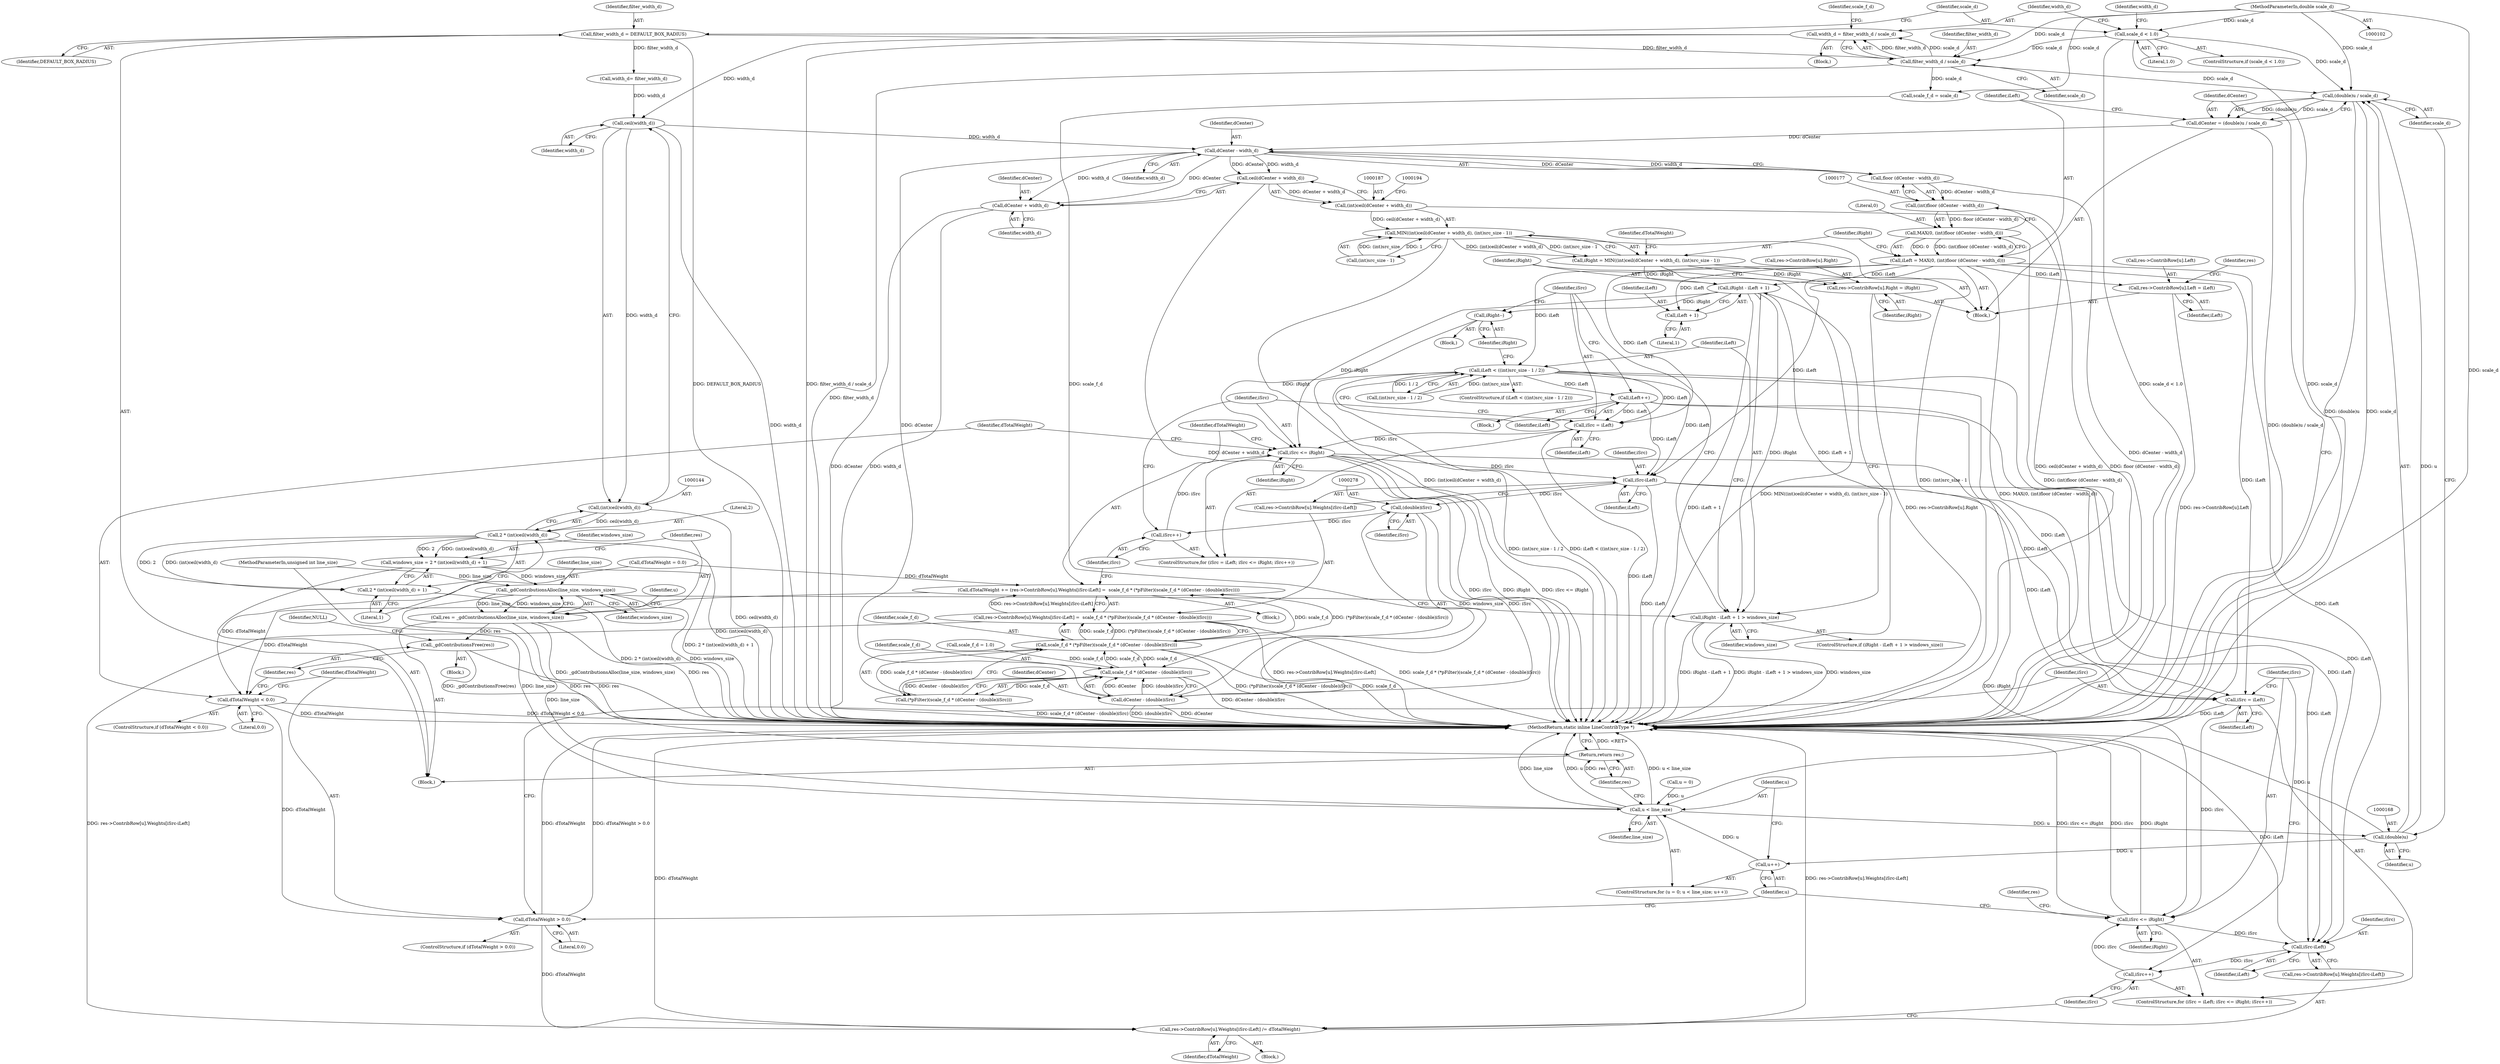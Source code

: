 digraph "1_libgd_7a1aac3343af85b4af4df5f8844946eaa27394ab?w=1@integer" {
"1000125" [label="(Call,width_d = filter_width_d / scale_d)"];
"1000127" [label="(Call,filter_width_d / scale_d)"];
"1000114" [label="(Call,filter_width_d = DEFAULT_BOX_RADIUS)"];
"1000121" [label="(Call,scale_d < 1.0)"];
"1000105" [label="(MethodParameterIn,double scale_d)"];
"1000145" [label="(Call,ceil(width_d))"];
"1000143" [label="(Call,(int)ceil(width_d))"];
"1000141" [label="(Call,2 * (int)ceil(width_d))"];
"1000138" [label="(Call,windows_size = 2 * (int)ceil(width_d) + 1)"];
"1000150" [label="(Call,_gdContributionsAlloc(line_size, windows_size))"];
"1000148" [label="(Call,res = _gdContributionsAlloc(line_size, windows_size))"];
"1000285" [label="(Call,_gdContributionsFree(res))"];
"1000317" [label="(Return,return res;)"];
"1000157" [label="(Call,u < line_size)"];
"1000167" [label="(Call,(double)u)"];
"1000160" [label="(Call,u++)"];
"1000166" [label="(Call,(double)u / scale_d)"];
"1000164" [label="(Call,dCenter = (double)u / scale_d)"];
"1000179" [label="(Call,dCenter - width_d)"];
"1000178" [label="(Call,floor (dCenter - width_d))"];
"1000176" [label="(Call,(int)floor (dCenter - width_d))"];
"1000174" [label="(Call,MAX(0, (int)floor (dCenter - width_d)))"];
"1000172" [label="(Call,iLeft = MAX(0, (int)floor (dCenter - width_d)))"];
"1000202" [label="(Call,res->ContribRow[u].Left = iLeft)"];
"1000222" [label="(Call,iRight - iLeft + 1)"];
"1000221" [label="(Call,iRight - iLeft + 1 > windows_size)"];
"1000244" [label="(Call,iRight--)"];
"1000250" [label="(Call,iSrc <= iRight)"];
"1000267" [label="(Call,iSrc-iLeft)"];
"1000277" [label="(Call,(double)iSrc)"];
"1000253" [label="(Call,iSrc++)"];
"1000275" [label="(Call,dCenter - (double)iSrc)"];
"1000273" [label="(Call,scale_f_d * (dCenter - (double)iSrc))"];
"1000270" [label="(Call,scale_f_d * (*pFilter)(scale_f_d * (dCenter - (double)iSrc)))"];
"1000256" [label="(Call,dTotalWeight += (res->ContribRow[u].Weights[iSrc-iLeft] =  scale_f_d * (*pFilter)(scale_f_d * (dCenter - (double)iSrc))))"];
"1000281" [label="(Call,dTotalWeight < 0.0)"];
"1000290" [label="(Call,dTotalWeight > 0.0)"];
"1000304" [label="(Call,res->ContribRow[u].Weights[iSrc-iLeft] /= dTotalWeight)"];
"1000258" [label="(Call,res->ContribRow[u].Weights[iSrc-iLeft] =  scale_f_d * (*pFilter)(scale_f_d * (dCenter - (double)iSrc)))"];
"1000272" [label="(Call,(*pFilter)(scale_f_d * (dCenter - (double)iSrc)))"];
"1000295" [label="(Call,iSrc = iLeft)"];
"1000298" [label="(Call,iSrc <= iRight)"];
"1000313" [label="(Call,iSrc-iLeft)"];
"1000301" [label="(Call,iSrc++)"];
"1000224" [label="(Call,iLeft + 1)"];
"1000230" [label="(Call,iLeft < ((int)src_size - 1 / 2))"];
"1000240" [label="(Call,iLeft++)"];
"1000247" [label="(Call,iSrc = iLeft)"];
"1000188" [label="(Call,ceil(dCenter + width_d))"];
"1000186" [label="(Call,(int)ceil(dCenter + width_d))"];
"1000185" [label="(Call,MIN((int)ceil(dCenter + width_d), (int)src_size - 1))"];
"1000183" [label="(Call,iRight = MIN((int)ceil(dCenter + width_d), (int)src_size - 1))"];
"1000211" [label="(Call,res->ContribRow[u].Right = iRight)"];
"1000189" [label="(Call,dCenter + width_d)"];
"1000140" [label="(Call,2 * (int)ceil(width_d) + 1)"];
"1000249" [label="(Identifier,iLeft)"];
"1000189" [label="(Call,dCenter + width_d)"];
"1000274" [label="(Identifier,scale_f_d)"];
"1000199" [label="(Identifier,dTotalWeight)"];
"1000243" [label="(Block,)"];
"1000114" [label="(Call,filter_width_d = DEFAULT_BOX_RADIUS)"];
"1000288" [label="(Identifier,NULL)"];
"1000298" [label="(Call,iSrc <= iRight)"];
"1000120" [label="(ControlStructure,if (scale_d < 1.0))"];
"1000295" [label="(Call,iSrc = iLeft)"];
"1000286" [label="(Identifier,res)"];
"1000180" [label="(Identifier,dCenter)"];
"1000127" [label="(Call,filter_width_d / scale_d)"];
"1000230" [label="(Call,iLeft < ((int)src_size - 1 / 2))"];
"1000191" [label="(Identifier,width_d)"];
"1000304" [label="(Call,res->ContribRow[u].Weights[iSrc-iLeft] /= dTotalWeight)"];
"1000254" [label="(Identifier,iSrc)"];
"1000176" [label="(Call,(int)floor (dCenter - width_d))"];
"1000131" [label="(Identifier,scale_f_d)"];
"1000128" [label="(Identifier,filter_width_d)"];
"1000175" [label="(Literal,0)"];
"1000161" [label="(Identifier,u)"];
"1000158" [label="(Identifier,u)"];
"1000313" [label="(Call,iSrc-iLeft)"];
"1000271" [label="(Identifier,scale_f_d)"];
"1000139" [label="(Identifier,windows_size)"];
"1000122" [label="(Identifier,scale_d)"];
"1000103" [label="(MethodParameterIn,unsigned int line_size)"];
"1000154" [label="(Call,u = 0)"];
"1000162" [label="(Block,)"];
"1000309" [label="(Identifier,res)"];
"1000314" [label="(Identifier,iSrc)"];
"1000153" [label="(ControlStructure,for (u = 0; u < line_size; u++))"];
"1000188" [label="(Call,ceil(dCenter + width_d))"];
"1000290" [label="(Call,dTotalWeight > 0.0)"];
"1000285" [label="(Call,_gdContributionsFree(res))"];
"1000116" [label="(Identifier,DEFAULT_BOX_RADIUS)"];
"1000226" [label="(Literal,1)"];
"1000277" [label="(Call,(double)iSrc)"];
"1000125" [label="(Call,width_d = filter_width_d / scale_d)"];
"1000302" [label="(Identifier,iSrc)"];
"1000179" [label="(Call,dCenter - width_d)"];
"1000232" [label="(Call,(int)src_size - 1 / 2)"];
"1000136" [label="(Identifier,width_d)"];
"1000297" [label="(Identifier,iLeft)"];
"1000275" [label="(Call,dCenter - (double)iSrc)"];
"1000212" [label="(Call,res->ContribRow[u].Right)"];
"1000174" [label="(Call,MAX(0, (int)floor (dCenter - width_d)))"];
"1000253" [label="(Call,iSrc++)"];
"1000256" [label="(Call,dTotalWeight += (res->ContribRow[u].Weights[iSrc-iLeft] =  scale_f_d * (*pFilter)(scale_f_d * (dCenter - (double)iSrc))))"];
"1000178" [label="(Call,floor (dCenter - width_d))"];
"1000319" [label="(MethodReturn,static inline LineContribType *)"];
"1000255" [label="(Block,)"];
"1000173" [label="(Identifier,iLeft)"];
"1000147" [label="(Literal,1)"];
"1000150" [label="(Call,_gdContributionsAlloc(line_size, windows_size))"];
"1000227" [label="(Identifier,windows_size)"];
"1000159" [label="(Identifier,line_size)"];
"1000165" [label="(Identifier,dCenter)"];
"1000246" [label="(ControlStructure,for (iSrc = iLeft; iSrc <= iRight; iSrc++))"];
"1000224" [label="(Call,iLeft + 1)"];
"1000172" [label="(Call,iLeft = MAX(0, (int)floor (dCenter - width_d)))"];
"1000222" [label="(Call,iRight - iLeft + 1)"];
"1000231" [label="(Identifier,iLeft)"];
"1000259" [label="(Call,res->ContribRow[u].Weights[iSrc-iLeft])"];
"1000280" [label="(ControlStructure,if (dTotalWeight < 0.0))"];
"1000169" [label="(Identifier,u)"];
"1000164" [label="(Call,dCenter = (double)u / scale_d)"];
"1000143" [label="(Call,(int)ceil(width_d))"];
"1000160" [label="(Call,u++)"];
"1000126" [label="(Identifier,width_d)"];
"1000105" [label="(MethodParameterIn,double scale_d)"];
"1000140" [label="(Call,2 * (int)ceil(width_d) + 1)"];
"1000292" [label="(Literal,0.0)"];
"1000268" [label="(Identifier,iSrc)"];
"1000130" [label="(Call,scale_f_d = scale_d)"];
"1000184" [label="(Identifier,iRight)"];
"1000142" [label="(Literal,2)"];
"1000279" [label="(Identifier,iSrc)"];
"1000244" [label="(Call,iRight--)"];
"1000151" [label="(Identifier,line_size)"];
"1000221" [label="(Call,iRight - iLeft + 1 > windows_size)"];
"1000299" [label="(Identifier,iSrc)"];
"1000315" [label="(Identifier,iLeft)"];
"1000115" [label="(Identifier,filter_width_d)"];
"1000110" [label="(Call,scale_f_d = 1.0)"];
"1000166" [label="(Call,(double)u / scale_d)"];
"1000270" [label="(Call,scale_f_d * (*pFilter)(scale_f_d * (dCenter - (double)iSrc)))"];
"1000240" [label="(Call,iLeft++)"];
"1000141" [label="(Call,2 * (int)ceil(width_d))"];
"1000276" [label="(Identifier,dCenter)"];
"1000300" [label="(Identifier,iRight)"];
"1000129" [label="(Identifier,scale_d)"];
"1000190" [label="(Identifier,dCenter)"];
"1000186" [label="(Call,(int)ceil(dCenter + width_d))"];
"1000257" [label="(Identifier,dTotalWeight)"];
"1000211" [label="(Call,res->ContribRow[u].Right = iRight)"];
"1000272" [label="(Call,(*pFilter)(scale_f_d * (dCenter - (double)iSrc)))"];
"1000241" [label="(Identifier,iLeft)"];
"1000294" [label="(ControlStructure,for (iSrc = iLeft; iSrc <= iRight; iSrc++))"];
"1000198" [label="(Call,dTotalWeight = 0.0)"];
"1000239" [label="(Block,)"];
"1000192" [label="(Call,(int)src_size - 1)"];
"1000183" [label="(Call,iRight = MIN((int)ceil(dCenter + width_d), (int)src_size - 1))"];
"1000210" [label="(Identifier,iLeft)"];
"1000317" [label="(Return,return res;)"];
"1000107" [label="(Block,)"];
"1000185" [label="(Call,MIN((int)ceil(dCenter + width_d), (int)src_size - 1))"];
"1000203" [label="(Call,res->ContribRow[u].Left)"];
"1000252" [label="(Identifier,iRight)"];
"1000296" [label="(Identifier,iSrc)"];
"1000316" [label="(Identifier,dTotalWeight)"];
"1000155" [label="(Identifier,u)"];
"1000202" [label="(Call,res->ContribRow[u].Left = iLeft)"];
"1000248" [label="(Identifier,iSrc)"];
"1000146" [label="(Identifier,width_d)"];
"1000305" [label="(Call,res->ContribRow[u].Weights[iSrc-iLeft])"];
"1000247" [label="(Call,iSrc = iLeft)"];
"1000283" [label="(Literal,0.0)"];
"1000138" [label="(Call,windows_size = 2 * (int)ceil(width_d) + 1)"];
"1000220" [label="(ControlStructure,if (iRight - iLeft + 1 > windows_size))"];
"1000219" [label="(Identifier,iRight)"];
"1000145" [label="(Call,ceil(width_d))"];
"1000170" [label="(Identifier,scale_d)"];
"1000267" [label="(Call,iSrc-iLeft)"];
"1000291" [label="(Identifier,dTotalWeight)"];
"1000223" [label="(Identifier,iRight)"];
"1000303" [label="(Block,)"];
"1000157" [label="(Call,u < line_size)"];
"1000167" [label="(Call,(double)u)"];
"1000251" [label="(Identifier,iSrc)"];
"1000225" [label="(Identifier,iLeft)"];
"1000124" [label="(Block,)"];
"1000284" [label="(Block,)"];
"1000258" [label="(Call,res->ContribRow[u].Weights[iSrc-iLeft] =  scale_f_d * (*pFilter)(scale_f_d * (dCenter - (double)iSrc)))"];
"1000135" [label="(Call,width_d= filter_width_d)"];
"1000123" [label="(Literal,1.0)"];
"1000152" [label="(Identifier,windows_size)"];
"1000318" [label="(Identifier,res)"];
"1000281" [label="(Call,dTotalWeight < 0.0)"];
"1000301" [label="(Call,iSrc++)"];
"1000269" [label="(Identifier,iLeft)"];
"1000282" [label="(Identifier,dTotalWeight)"];
"1000149" [label="(Identifier,res)"];
"1000273" [label="(Call,scale_f_d * (dCenter - (double)iSrc))"];
"1000289" [label="(ControlStructure,if (dTotalWeight > 0.0))"];
"1000181" [label="(Identifier,width_d)"];
"1000245" [label="(Identifier,iRight)"];
"1000250" [label="(Call,iSrc <= iRight)"];
"1000148" [label="(Call,res = _gdContributionsAlloc(line_size, windows_size))"];
"1000215" [label="(Identifier,res)"];
"1000229" [label="(ControlStructure,if (iLeft < ((int)src_size - 1 / 2)))"];
"1000121" [label="(Call,scale_d < 1.0)"];
"1000125" -> "1000124"  [label="AST: "];
"1000125" -> "1000127"  [label="CFG: "];
"1000126" -> "1000125"  [label="AST: "];
"1000127" -> "1000125"  [label="AST: "];
"1000131" -> "1000125"  [label="CFG: "];
"1000125" -> "1000319"  [label="DDG: filter_width_d / scale_d"];
"1000127" -> "1000125"  [label="DDG: filter_width_d"];
"1000127" -> "1000125"  [label="DDG: scale_d"];
"1000125" -> "1000145"  [label="DDG: width_d"];
"1000127" -> "1000129"  [label="CFG: "];
"1000128" -> "1000127"  [label="AST: "];
"1000129" -> "1000127"  [label="AST: "];
"1000127" -> "1000319"  [label="DDG: filter_width_d"];
"1000114" -> "1000127"  [label="DDG: filter_width_d"];
"1000121" -> "1000127"  [label="DDG: scale_d"];
"1000105" -> "1000127"  [label="DDG: scale_d"];
"1000127" -> "1000130"  [label="DDG: scale_d"];
"1000127" -> "1000166"  [label="DDG: scale_d"];
"1000114" -> "1000107"  [label="AST: "];
"1000114" -> "1000116"  [label="CFG: "];
"1000115" -> "1000114"  [label="AST: "];
"1000116" -> "1000114"  [label="AST: "];
"1000122" -> "1000114"  [label="CFG: "];
"1000114" -> "1000319"  [label="DDG: DEFAULT_BOX_RADIUS"];
"1000114" -> "1000135"  [label="DDG: filter_width_d"];
"1000121" -> "1000120"  [label="AST: "];
"1000121" -> "1000123"  [label="CFG: "];
"1000122" -> "1000121"  [label="AST: "];
"1000123" -> "1000121"  [label="AST: "];
"1000126" -> "1000121"  [label="CFG: "];
"1000136" -> "1000121"  [label="CFG: "];
"1000121" -> "1000319"  [label="DDG: scale_d < 1.0"];
"1000121" -> "1000319"  [label="DDG: scale_d"];
"1000105" -> "1000121"  [label="DDG: scale_d"];
"1000121" -> "1000166"  [label="DDG: scale_d"];
"1000105" -> "1000102"  [label="AST: "];
"1000105" -> "1000319"  [label="DDG: scale_d"];
"1000105" -> "1000130"  [label="DDG: scale_d"];
"1000105" -> "1000166"  [label="DDG: scale_d"];
"1000145" -> "1000143"  [label="AST: "];
"1000145" -> "1000146"  [label="CFG: "];
"1000146" -> "1000145"  [label="AST: "];
"1000143" -> "1000145"  [label="CFG: "];
"1000145" -> "1000319"  [label="DDG: width_d"];
"1000145" -> "1000143"  [label="DDG: width_d"];
"1000135" -> "1000145"  [label="DDG: width_d"];
"1000145" -> "1000179"  [label="DDG: width_d"];
"1000143" -> "1000141"  [label="AST: "];
"1000144" -> "1000143"  [label="AST: "];
"1000141" -> "1000143"  [label="CFG: "];
"1000143" -> "1000319"  [label="DDG: ceil(width_d)"];
"1000143" -> "1000141"  [label="DDG: ceil(width_d)"];
"1000141" -> "1000140"  [label="AST: "];
"1000142" -> "1000141"  [label="AST: "];
"1000147" -> "1000141"  [label="CFG: "];
"1000141" -> "1000319"  [label="DDG: (int)ceil(width_d)"];
"1000141" -> "1000138"  [label="DDG: 2"];
"1000141" -> "1000138"  [label="DDG: (int)ceil(width_d)"];
"1000141" -> "1000140"  [label="DDG: 2"];
"1000141" -> "1000140"  [label="DDG: (int)ceil(width_d)"];
"1000138" -> "1000107"  [label="AST: "];
"1000138" -> "1000140"  [label="CFG: "];
"1000139" -> "1000138"  [label="AST: "];
"1000140" -> "1000138"  [label="AST: "];
"1000149" -> "1000138"  [label="CFG: "];
"1000138" -> "1000319"  [label="DDG: 2 * (int)ceil(width_d) + 1"];
"1000138" -> "1000150"  [label="DDG: windows_size"];
"1000150" -> "1000148"  [label="AST: "];
"1000150" -> "1000152"  [label="CFG: "];
"1000151" -> "1000150"  [label="AST: "];
"1000152" -> "1000150"  [label="AST: "];
"1000148" -> "1000150"  [label="CFG: "];
"1000150" -> "1000319"  [label="DDG: windows_size"];
"1000150" -> "1000148"  [label="DDG: line_size"];
"1000150" -> "1000148"  [label="DDG: windows_size"];
"1000103" -> "1000150"  [label="DDG: line_size"];
"1000150" -> "1000157"  [label="DDG: line_size"];
"1000150" -> "1000221"  [label="DDG: windows_size"];
"1000148" -> "1000107"  [label="AST: "];
"1000149" -> "1000148"  [label="AST: "];
"1000155" -> "1000148"  [label="CFG: "];
"1000148" -> "1000319"  [label="DDG: res"];
"1000148" -> "1000319"  [label="DDG: _gdContributionsAlloc(line_size, windows_size)"];
"1000148" -> "1000285"  [label="DDG: res"];
"1000148" -> "1000317"  [label="DDG: res"];
"1000285" -> "1000284"  [label="AST: "];
"1000285" -> "1000286"  [label="CFG: "];
"1000286" -> "1000285"  [label="AST: "];
"1000288" -> "1000285"  [label="CFG: "];
"1000285" -> "1000319"  [label="DDG: res"];
"1000285" -> "1000319"  [label="DDG: _gdContributionsFree(res)"];
"1000317" -> "1000107"  [label="AST: "];
"1000317" -> "1000318"  [label="CFG: "];
"1000318" -> "1000317"  [label="AST: "];
"1000319" -> "1000317"  [label="CFG: "];
"1000317" -> "1000319"  [label="DDG: <RET>"];
"1000318" -> "1000317"  [label="DDG: res"];
"1000157" -> "1000153"  [label="AST: "];
"1000157" -> "1000159"  [label="CFG: "];
"1000158" -> "1000157"  [label="AST: "];
"1000159" -> "1000157"  [label="AST: "];
"1000165" -> "1000157"  [label="CFG: "];
"1000318" -> "1000157"  [label="CFG: "];
"1000157" -> "1000319"  [label="DDG: u < line_size"];
"1000157" -> "1000319"  [label="DDG: line_size"];
"1000157" -> "1000319"  [label="DDG: u"];
"1000154" -> "1000157"  [label="DDG: u"];
"1000160" -> "1000157"  [label="DDG: u"];
"1000103" -> "1000157"  [label="DDG: line_size"];
"1000157" -> "1000167"  [label="DDG: u"];
"1000167" -> "1000166"  [label="AST: "];
"1000167" -> "1000169"  [label="CFG: "];
"1000168" -> "1000167"  [label="AST: "];
"1000169" -> "1000167"  [label="AST: "];
"1000170" -> "1000167"  [label="CFG: "];
"1000167" -> "1000319"  [label="DDG: u"];
"1000167" -> "1000160"  [label="DDG: u"];
"1000167" -> "1000166"  [label="DDG: u"];
"1000160" -> "1000153"  [label="AST: "];
"1000160" -> "1000161"  [label="CFG: "];
"1000161" -> "1000160"  [label="AST: "];
"1000158" -> "1000160"  [label="CFG: "];
"1000166" -> "1000164"  [label="AST: "];
"1000166" -> "1000170"  [label="CFG: "];
"1000170" -> "1000166"  [label="AST: "];
"1000164" -> "1000166"  [label="CFG: "];
"1000166" -> "1000319"  [label="DDG: (double)u"];
"1000166" -> "1000319"  [label="DDG: scale_d"];
"1000166" -> "1000164"  [label="DDG: (double)u"];
"1000166" -> "1000164"  [label="DDG: scale_d"];
"1000164" -> "1000162"  [label="AST: "];
"1000165" -> "1000164"  [label="AST: "];
"1000173" -> "1000164"  [label="CFG: "];
"1000164" -> "1000319"  [label="DDG: (double)u / scale_d"];
"1000164" -> "1000179"  [label="DDG: dCenter"];
"1000179" -> "1000178"  [label="AST: "];
"1000179" -> "1000181"  [label="CFG: "];
"1000180" -> "1000179"  [label="AST: "];
"1000181" -> "1000179"  [label="AST: "];
"1000178" -> "1000179"  [label="CFG: "];
"1000179" -> "1000178"  [label="DDG: dCenter"];
"1000179" -> "1000178"  [label="DDG: width_d"];
"1000179" -> "1000188"  [label="DDG: dCenter"];
"1000179" -> "1000188"  [label="DDG: width_d"];
"1000179" -> "1000189"  [label="DDG: dCenter"];
"1000179" -> "1000189"  [label="DDG: width_d"];
"1000179" -> "1000275"  [label="DDG: dCenter"];
"1000178" -> "1000176"  [label="AST: "];
"1000176" -> "1000178"  [label="CFG: "];
"1000178" -> "1000319"  [label="DDG: dCenter - width_d"];
"1000178" -> "1000176"  [label="DDG: dCenter - width_d"];
"1000176" -> "1000174"  [label="AST: "];
"1000177" -> "1000176"  [label="AST: "];
"1000174" -> "1000176"  [label="CFG: "];
"1000176" -> "1000319"  [label="DDG: floor (dCenter - width_d)"];
"1000176" -> "1000174"  [label="DDG: floor (dCenter - width_d)"];
"1000174" -> "1000172"  [label="AST: "];
"1000175" -> "1000174"  [label="AST: "];
"1000172" -> "1000174"  [label="CFG: "];
"1000174" -> "1000319"  [label="DDG: (int)floor (dCenter - width_d)"];
"1000174" -> "1000172"  [label="DDG: 0"];
"1000174" -> "1000172"  [label="DDG: (int)floor (dCenter - width_d)"];
"1000172" -> "1000162"  [label="AST: "];
"1000173" -> "1000172"  [label="AST: "];
"1000184" -> "1000172"  [label="CFG: "];
"1000172" -> "1000319"  [label="DDG: MAX(0, (int)floor (dCenter - width_d))"];
"1000172" -> "1000202"  [label="DDG: iLeft"];
"1000172" -> "1000222"  [label="DDG: iLeft"];
"1000172" -> "1000224"  [label="DDG: iLeft"];
"1000172" -> "1000230"  [label="DDG: iLeft"];
"1000172" -> "1000247"  [label="DDG: iLeft"];
"1000172" -> "1000267"  [label="DDG: iLeft"];
"1000172" -> "1000295"  [label="DDG: iLeft"];
"1000172" -> "1000313"  [label="DDG: iLeft"];
"1000202" -> "1000162"  [label="AST: "];
"1000202" -> "1000210"  [label="CFG: "];
"1000203" -> "1000202"  [label="AST: "];
"1000210" -> "1000202"  [label="AST: "];
"1000215" -> "1000202"  [label="CFG: "];
"1000202" -> "1000319"  [label="DDG: res->ContribRow[u].Left"];
"1000222" -> "1000221"  [label="AST: "];
"1000222" -> "1000224"  [label="CFG: "];
"1000223" -> "1000222"  [label="AST: "];
"1000224" -> "1000222"  [label="AST: "];
"1000227" -> "1000222"  [label="CFG: "];
"1000222" -> "1000319"  [label="DDG: iLeft + 1"];
"1000222" -> "1000221"  [label="DDG: iRight"];
"1000222" -> "1000221"  [label="DDG: iLeft + 1"];
"1000183" -> "1000222"  [label="DDG: iRight"];
"1000222" -> "1000244"  [label="DDG: iRight"];
"1000222" -> "1000250"  [label="DDG: iRight"];
"1000221" -> "1000220"  [label="AST: "];
"1000221" -> "1000227"  [label="CFG: "];
"1000227" -> "1000221"  [label="AST: "];
"1000231" -> "1000221"  [label="CFG: "];
"1000248" -> "1000221"  [label="CFG: "];
"1000221" -> "1000319"  [label="DDG: iRight - iLeft + 1 > windows_size"];
"1000221" -> "1000319"  [label="DDG: windows_size"];
"1000221" -> "1000319"  [label="DDG: iRight - iLeft + 1"];
"1000244" -> "1000243"  [label="AST: "];
"1000244" -> "1000245"  [label="CFG: "];
"1000245" -> "1000244"  [label="AST: "];
"1000248" -> "1000244"  [label="CFG: "];
"1000244" -> "1000250"  [label="DDG: iRight"];
"1000250" -> "1000246"  [label="AST: "];
"1000250" -> "1000252"  [label="CFG: "];
"1000251" -> "1000250"  [label="AST: "];
"1000252" -> "1000250"  [label="AST: "];
"1000257" -> "1000250"  [label="CFG: "];
"1000282" -> "1000250"  [label="CFG: "];
"1000250" -> "1000319"  [label="DDG: iSrc"];
"1000250" -> "1000319"  [label="DDG: iRight"];
"1000250" -> "1000319"  [label="DDG: iSrc <= iRight"];
"1000247" -> "1000250"  [label="DDG: iSrc"];
"1000253" -> "1000250"  [label="DDG: iSrc"];
"1000250" -> "1000267"  [label="DDG: iSrc"];
"1000250" -> "1000298"  [label="DDG: iRight"];
"1000267" -> "1000259"  [label="AST: "];
"1000267" -> "1000269"  [label="CFG: "];
"1000268" -> "1000267"  [label="AST: "];
"1000269" -> "1000267"  [label="AST: "];
"1000259" -> "1000267"  [label="CFG: "];
"1000267" -> "1000319"  [label="DDG: iLeft"];
"1000230" -> "1000267"  [label="DDG: iLeft"];
"1000240" -> "1000267"  [label="DDG: iLeft"];
"1000267" -> "1000277"  [label="DDG: iSrc"];
"1000267" -> "1000295"  [label="DDG: iLeft"];
"1000267" -> "1000313"  [label="DDG: iLeft"];
"1000277" -> "1000275"  [label="AST: "];
"1000277" -> "1000279"  [label="CFG: "];
"1000278" -> "1000277"  [label="AST: "];
"1000279" -> "1000277"  [label="AST: "];
"1000275" -> "1000277"  [label="CFG: "];
"1000277" -> "1000253"  [label="DDG: iSrc"];
"1000277" -> "1000275"  [label="DDG: iSrc"];
"1000253" -> "1000246"  [label="AST: "];
"1000253" -> "1000254"  [label="CFG: "];
"1000254" -> "1000253"  [label="AST: "];
"1000251" -> "1000253"  [label="CFG: "];
"1000275" -> "1000273"  [label="AST: "];
"1000276" -> "1000275"  [label="AST: "];
"1000273" -> "1000275"  [label="CFG: "];
"1000275" -> "1000319"  [label="DDG: dCenter"];
"1000275" -> "1000319"  [label="DDG: (double)iSrc"];
"1000275" -> "1000273"  [label="DDG: dCenter"];
"1000275" -> "1000273"  [label="DDG: (double)iSrc"];
"1000273" -> "1000272"  [label="AST: "];
"1000274" -> "1000273"  [label="AST: "];
"1000272" -> "1000273"  [label="CFG: "];
"1000273" -> "1000319"  [label="DDG: dCenter - (double)iSrc"];
"1000273" -> "1000270"  [label="DDG: scale_f_d"];
"1000273" -> "1000272"  [label="DDG: scale_f_d"];
"1000273" -> "1000272"  [label="DDG: dCenter - (double)iSrc"];
"1000130" -> "1000273"  [label="DDG: scale_f_d"];
"1000110" -> "1000273"  [label="DDG: scale_f_d"];
"1000270" -> "1000273"  [label="DDG: scale_f_d"];
"1000270" -> "1000258"  [label="AST: "];
"1000270" -> "1000272"  [label="CFG: "];
"1000271" -> "1000270"  [label="AST: "];
"1000272" -> "1000270"  [label="AST: "];
"1000258" -> "1000270"  [label="CFG: "];
"1000270" -> "1000319"  [label="DDG: (*pFilter)(scale_f_d * (dCenter - (double)iSrc))"];
"1000270" -> "1000319"  [label="DDG: scale_f_d"];
"1000270" -> "1000256"  [label="DDG: scale_f_d"];
"1000270" -> "1000256"  [label="DDG: (*pFilter)(scale_f_d * (dCenter - (double)iSrc))"];
"1000270" -> "1000258"  [label="DDG: scale_f_d"];
"1000270" -> "1000258"  [label="DDG: (*pFilter)(scale_f_d * (dCenter - (double)iSrc))"];
"1000272" -> "1000270"  [label="DDG: scale_f_d * (dCenter - (double)iSrc)"];
"1000256" -> "1000255"  [label="AST: "];
"1000256" -> "1000258"  [label="CFG: "];
"1000257" -> "1000256"  [label="AST: "];
"1000258" -> "1000256"  [label="AST: "];
"1000254" -> "1000256"  [label="CFG: "];
"1000198" -> "1000256"  [label="DDG: dTotalWeight"];
"1000258" -> "1000256"  [label="DDG: res->ContribRow[u].Weights[iSrc-iLeft]"];
"1000256" -> "1000281"  [label="DDG: dTotalWeight"];
"1000281" -> "1000280"  [label="AST: "];
"1000281" -> "1000283"  [label="CFG: "];
"1000282" -> "1000281"  [label="AST: "];
"1000283" -> "1000281"  [label="AST: "];
"1000286" -> "1000281"  [label="CFG: "];
"1000291" -> "1000281"  [label="CFG: "];
"1000281" -> "1000319"  [label="DDG: dTotalWeight"];
"1000281" -> "1000319"  [label="DDG: dTotalWeight < 0.0"];
"1000198" -> "1000281"  [label="DDG: dTotalWeight"];
"1000281" -> "1000290"  [label="DDG: dTotalWeight"];
"1000290" -> "1000289"  [label="AST: "];
"1000290" -> "1000292"  [label="CFG: "];
"1000291" -> "1000290"  [label="AST: "];
"1000292" -> "1000290"  [label="AST: "];
"1000296" -> "1000290"  [label="CFG: "];
"1000161" -> "1000290"  [label="CFG: "];
"1000290" -> "1000319"  [label="DDG: dTotalWeight"];
"1000290" -> "1000319"  [label="DDG: dTotalWeight > 0.0"];
"1000290" -> "1000304"  [label="DDG: dTotalWeight"];
"1000304" -> "1000303"  [label="AST: "];
"1000304" -> "1000316"  [label="CFG: "];
"1000305" -> "1000304"  [label="AST: "];
"1000316" -> "1000304"  [label="AST: "];
"1000302" -> "1000304"  [label="CFG: "];
"1000304" -> "1000319"  [label="DDG: dTotalWeight"];
"1000304" -> "1000319"  [label="DDG: res->ContribRow[u].Weights[iSrc-iLeft]"];
"1000258" -> "1000304"  [label="DDG: res->ContribRow[u].Weights[iSrc-iLeft]"];
"1000259" -> "1000258"  [label="AST: "];
"1000258" -> "1000319"  [label="DDG: res->ContribRow[u].Weights[iSrc-iLeft]"];
"1000258" -> "1000319"  [label="DDG: scale_f_d * (*pFilter)(scale_f_d * (dCenter - (double)iSrc))"];
"1000272" -> "1000319"  [label="DDG: scale_f_d * (dCenter - (double)iSrc)"];
"1000295" -> "1000294"  [label="AST: "];
"1000295" -> "1000297"  [label="CFG: "];
"1000296" -> "1000295"  [label="AST: "];
"1000297" -> "1000295"  [label="AST: "];
"1000299" -> "1000295"  [label="CFG: "];
"1000295" -> "1000319"  [label="DDG: iLeft"];
"1000230" -> "1000295"  [label="DDG: iLeft"];
"1000240" -> "1000295"  [label="DDG: iLeft"];
"1000295" -> "1000298"  [label="DDG: iSrc"];
"1000298" -> "1000294"  [label="AST: "];
"1000298" -> "1000300"  [label="CFG: "];
"1000299" -> "1000298"  [label="AST: "];
"1000300" -> "1000298"  [label="AST: "];
"1000309" -> "1000298"  [label="CFG: "];
"1000161" -> "1000298"  [label="CFG: "];
"1000298" -> "1000319"  [label="DDG: iSrc <= iRight"];
"1000298" -> "1000319"  [label="DDG: iSrc"];
"1000298" -> "1000319"  [label="DDG: iRight"];
"1000301" -> "1000298"  [label="DDG: iSrc"];
"1000298" -> "1000313"  [label="DDG: iSrc"];
"1000313" -> "1000305"  [label="AST: "];
"1000313" -> "1000315"  [label="CFG: "];
"1000314" -> "1000313"  [label="AST: "];
"1000315" -> "1000313"  [label="AST: "];
"1000305" -> "1000313"  [label="CFG: "];
"1000313" -> "1000319"  [label="DDG: iLeft"];
"1000313" -> "1000301"  [label="DDG: iSrc"];
"1000230" -> "1000313"  [label="DDG: iLeft"];
"1000240" -> "1000313"  [label="DDG: iLeft"];
"1000301" -> "1000294"  [label="AST: "];
"1000301" -> "1000302"  [label="CFG: "];
"1000302" -> "1000301"  [label="AST: "];
"1000299" -> "1000301"  [label="CFG: "];
"1000224" -> "1000226"  [label="CFG: "];
"1000225" -> "1000224"  [label="AST: "];
"1000226" -> "1000224"  [label="AST: "];
"1000230" -> "1000229"  [label="AST: "];
"1000230" -> "1000232"  [label="CFG: "];
"1000231" -> "1000230"  [label="AST: "];
"1000232" -> "1000230"  [label="AST: "];
"1000241" -> "1000230"  [label="CFG: "];
"1000245" -> "1000230"  [label="CFG: "];
"1000230" -> "1000319"  [label="DDG: (int)src_size - 1 / 2"];
"1000230" -> "1000319"  [label="DDG: iLeft < ((int)src_size - 1 / 2)"];
"1000232" -> "1000230"  [label="DDG: (int)src_size"];
"1000232" -> "1000230"  [label="DDG: 1 / 2"];
"1000230" -> "1000240"  [label="DDG: iLeft"];
"1000230" -> "1000247"  [label="DDG: iLeft"];
"1000240" -> "1000239"  [label="AST: "];
"1000240" -> "1000241"  [label="CFG: "];
"1000241" -> "1000240"  [label="AST: "];
"1000248" -> "1000240"  [label="CFG: "];
"1000240" -> "1000247"  [label="DDG: iLeft"];
"1000247" -> "1000246"  [label="AST: "];
"1000247" -> "1000249"  [label="CFG: "];
"1000248" -> "1000247"  [label="AST: "];
"1000249" -> "1000247"  [label="AST: "];
"1000251" -> "1000247"  [label="CFG: "];
"1000247" -> "1000319"  [label="DDG: iLeft"];
"1000188" -> "1000186"  [label="AST: "];
"1000188" -> "1000189"  [label="CFG: "];
"1000189" -> "1000188"  [label="AST: "];
"1000186" -> "1000188"  [label="CFG: "];
"1000188" -> "1000319"  [label="DDG: dCenter + width_d"];
"1000188" -> "1000186"  [label="DDG: dCenter + width_d"];
"1000186" -> "1000185"  [label="AST: "];
"1000187" -> "1000186"  [label="AST: "];
"1000194" -> "1000186"  [label="CFG: "];
"1000186" -> "1000319"  [label="DDG: ceil(dCenter + width_d)"];
"1000186" -> "1000185"  [label="DDG: ceil(dCenter + width_d)"];
"1000185" -> "1000183"  [label="AST: "];
"1000185" -> "1000192"  [label="CFG: "];
"1000192" -> "1000185"  [label="AST: "];
"1000183" -> "1000185"  [label="CFG: "];
"1000185" -> "1000319"  [label="DDG: (int)ceil(dCenter + width_d)"];
"1000185" -> "1000319"  [label="DDG: (int)src_size - 1"];
"1000185" -> "1000183"  [label="DDG: (int)ceil(dCenter + width_d)"];
"1000185" -> "1000183"  [label="DDG: (int)src_size - 1"];
"1000192" -> "1000185"  [label="DDG: (int)src_size"];
"1000192" -> "1000185"  [label="DDG: 1"];
"1000183" -> "1000162"  [label="AST: "];
"1000184" -> "1000183"  [label="AST: "];
"1000199" -> "1000183"  [label="CFG: "];
"1000183" -> "1000319"  [label="DDG: MIN((int)ceil(dCenter + width_d), (int)src_size - 1)"];
"1000183" -> "1000211"  [label="DDG: iRight"];
"1000211" -> "1000162"  [label="AST: "];
"1000211" -> "1000219"  [label="CFG: "];
"1000212" -> "1000211"  [label="AST: "];
"1000219" -> "1000211"  [label="AST: "];
"1000223" -> "1000211"  [label="CFG: "];
"1000211" -> "1000319"  [label="DDG: res->ContribRow[u].Right"];
"1000189" -> "1000191"  [label="CFG: "];
"1000190" -> "1000189"  [label="AST: "];
"1000191" -> "1000189"  [label="AST: "];
"1000189" -> "1000319"  [label="DDG: dCenter"];
"1000189" -> "1000319"  [label="DDG: width_d"];
"1000140" -> "1000147"  [label="CFG: "];
"1000147" -> "1000140"  [label="AST: "];
"1000140" -> "1000319"  [label="DDG: 2 * (int)ceil(width_d)"];
}
